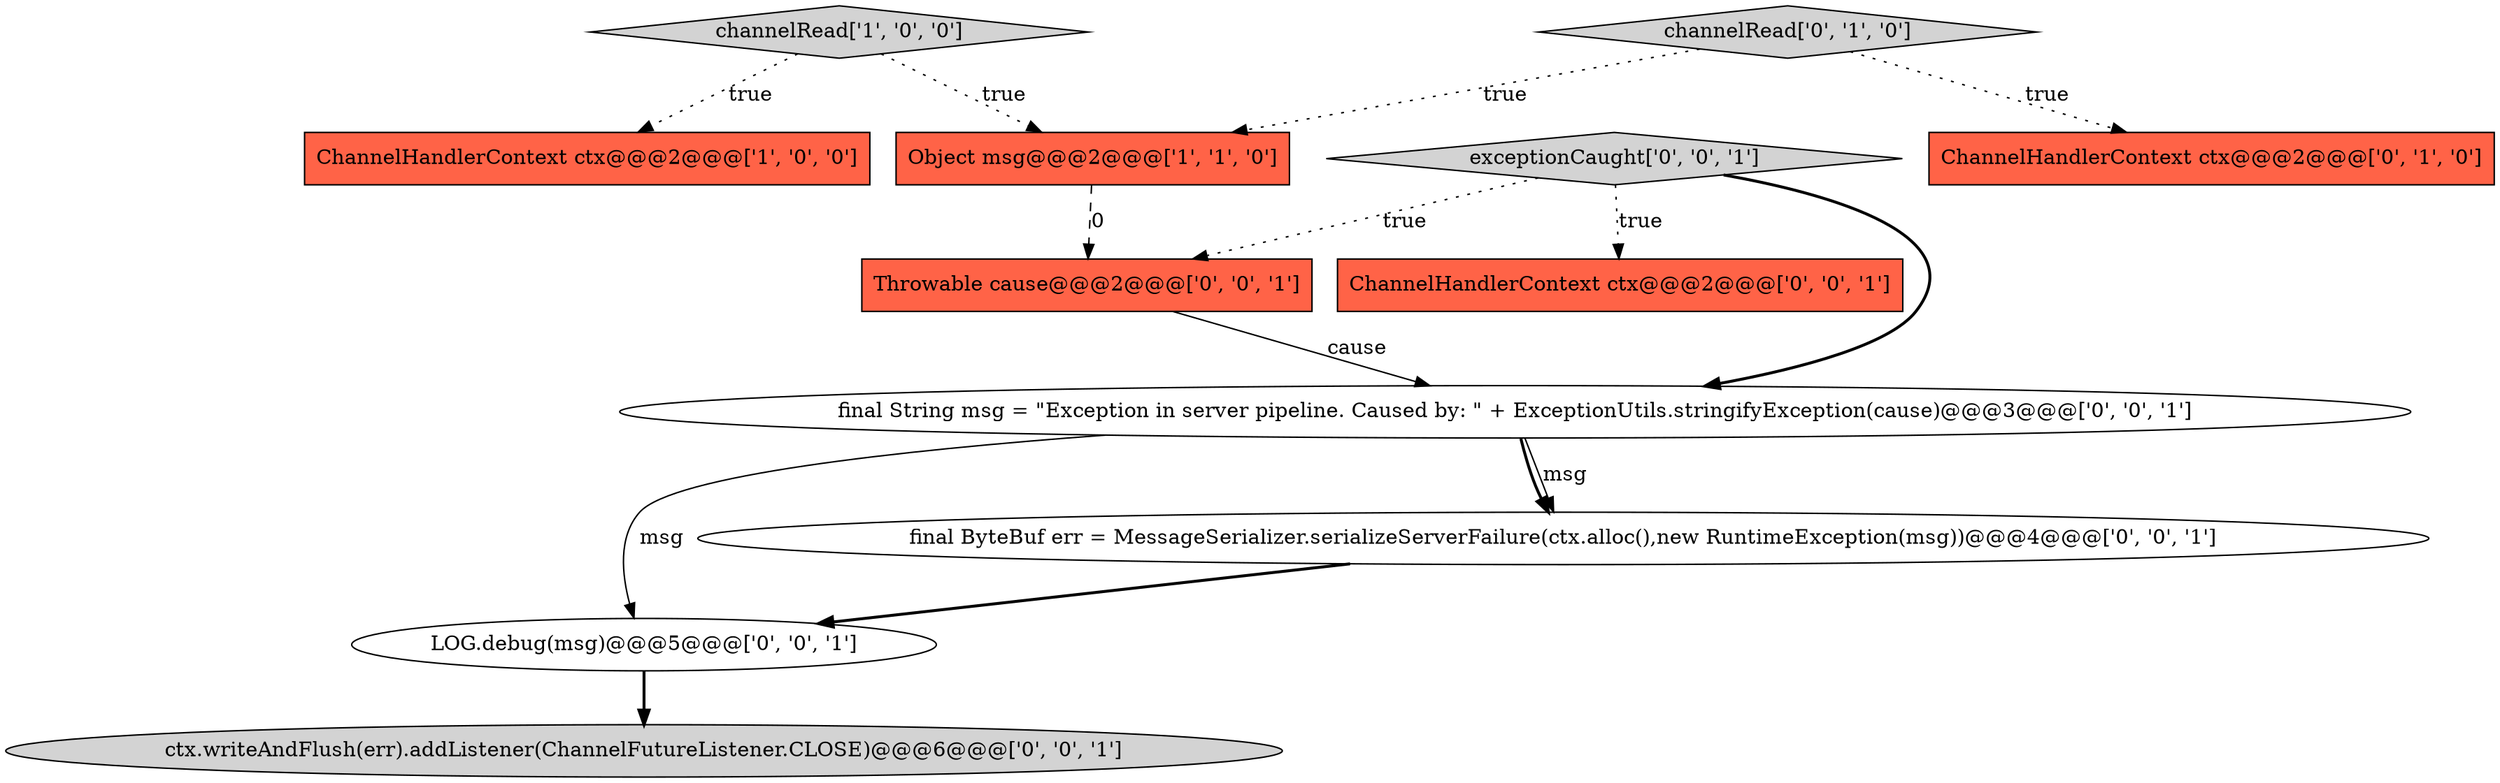 digraph {
2 [style = filled, label = "Object msg@@@2@@@['1', '1', '0']", fillcolor = tomato, shape = box image = "AAA0AAABBB1BBB"];
10 [style = filled, label = "Throwable cause@@@2@@@['0', '0', '1']", fillcolor = tomato, shape = box image = "AAA0AAABBB3BBB"];
9 [style = filled, label = "ChannelHandlerContext ctx@@@2@@@['0', '0', '1']", fillcolor = tomato, shape = box image = "AAA0AAABBB3BBB"];
0 [style = filled, label = "channelRead['1', '0', '0']", fillcolor = lightgray, shape = diamond image = "AAA0AAABBB1BBB"];
1 [style = filled, label = "ChannelHandlerContext ctx@@@2@@@['1', '0', '0']", fillcolor = tomato, shape = box image = "AAA0AAABBB1BBB"];
3 [style = filled, label = "ChannelHandlerContext ctx@@@2@@@['0', '1', '0']", fillcolor = tomato, shape = box image = "AAA0AAABBB2BBB"];
6 [style = filled, label = "final String msg = \"Exception in server pipeline. Caused by: \" + ExceptionUtils.stringifyException(cause)@@@3@@@['0', '0', '1']", fillcolor = white, shape = ellipse image = "AAA0AAABBB3BBB"];
5 [style = filled, label = "LOG.debug(msg)@@@5@@@['0', '0', '1']", fillcolor = white, shape = ellipse image = "AAA0AAABBB3BBB"];
8 [style = filled, label = "final ByteBuf err = MessageSerializer.serializeServerFailure(ctx.alloc(),new RuntimeException(msg))@@@4@@@['0', '0', '1']", fillcolor = white, shape = ellipse image = "AAA0AAABBB3BBB"];
11 [style = filled, label = "exceptionCaught['0', '0', '1']", fillcolor = lightgray, shape = diamond image = "AAA0AAABBB3BBB"];
7 [style = filled, label = "ctx.writeAndFlush(err).addListener(ChannelFutureListener.CLOSE)@@@6@@@['0', '0', '1']", fillcolor = lightgray, shape = ellipse image = "AAA0AAABBB3BBB"];
4 [style = filled, label = "channelRead['0', '1', '0']", fillcolor = lightgray, shape = diamond image = "AAA0AAABBB2BBB"];
0->2 [style = dotted, label="true"];
6->5 [style = solid, label="msg"];
11->9 [style = dotted, label="true"];
6->8 [style = solid, label="msg"];
2->10 [style = dashed, label="0"];
0->1 [style = dotted, label="true"];
8->5 [style = bold, label=""];
11->10 [style = dotted, label="true"];
4->3 [style = dotted, label="true"];
11->6 [style = bold, label=""];
6->8 [style = bold, label=""];
5->7 [style = bold, label=""];
10->6 [style = solid, label="cause"];
4->2 [style = dotted, label="true"];
}
